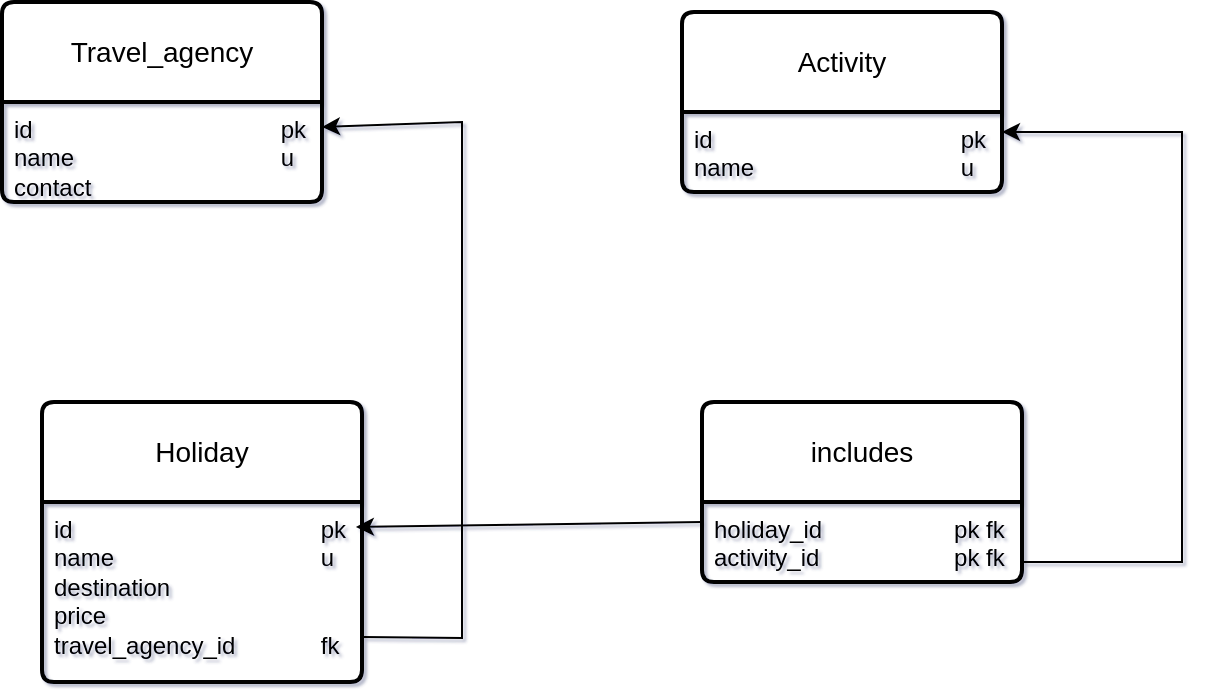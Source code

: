 <mxfile version="27.1.6" pages="2">
  <diagram name="Page-1" id="PozyXL4Kf75bEJNNd9oK">
    <mxGraphModel dx="946" dy="597" grid="0" gridSize="10" guides="1" tooltips="1" connect="1" arrows="1" fold="1" page="1" pageScale="1" pageWidth="850" pageHeight="1100" background="none" math="0" shadow="1">
      <root>
        <mxCell id="0" />
        <mxCell id="1" parent="0" />
        <mxCell id="RR_Y429svCnKg-pMf7cz-1" value="Travel_agency" style="swimlane;childLayout=stackLayout;horizontal=1;startSize=50;horizontalStack=0;rounded=1;fontSize=14;fontStyle=0;strokeWidth=2;resizeParent=0;resizeLast=1;shadow=0;dashed=0;align=center;arcSize=4;whiteSpace=wrap;html=1;" vertex="1" parent="1">
          <mxGeometry x="170" y="120" width="160" height="100" as="geometry" />
        </mxCell>
        <mxCell id="RR_Y429svCnKg-pMf7cz-2" value="id&amp;nbsp;&lt;span style=&quot;white-space: pre;&quot;&gt;&#x9;&lt;/span&gt;&lt;span style=&quot;white-space: pre;&quot;&gt;&#x9;&lt;/span&gt;&lt;span style=&quot;white-space: pre;&quot;&gt;&#x9;&lt;/span&gt;&lt;span style=&quot;white-space: pre;&quot;&gt;&#x9;&lt;span style=&quot;white-space: pre;&quot;&gt;&#x9;&lt;/span&gt;pk&lt;/span&gt;&lt;br&gt;name&amp;nbsp;&lt;span style=&quot;white-space: pre;&quot;&gt;&#x9;&lt;/span&gt;&lt;span style=&quot;white-space: pre;&quot;&gt;&#x9;&lt;/span&gt;&lt;span style=&quot;white-space: pre;&quot;&gt;&#x9;&lt;/span&gt;&lt;span style=&quot;white-space: pre;&quot;&gt;&#x9;&lt;/span&gt;u&lt;br&gt;contact" style="align=left;strokeColor=none;fillColor=none;spacingLeft=4;spacingRight=4;fontSize=12;verticalAlign=top;resizable=0;rotatable=0;part=1;html=1;whiteSpace=wrap;" vertex="1" parent="RR_Y429svCnKg-pMf7cz-1">
          <mxGeometry y="50" width="160" height="50" as="geometry" />
        </mxCell>
        <mxCell id="RR_Y429svCnKg-pMf7cz-27" style="edgeStyle=none;rounded=0;orthogonalLoop=1;jettySize=auto;html=1;exitX=1;exitY=0.25;exitDx=0;exitDy=0;" edge="1" parent="RR_Y429svCnKg-pMf7cz-1" source="RR_Y429svCnKg-pMf7cz-2" target="RR_Y429svCnKg-pMf7cz-2">
          <mxGeometry relative="1" as="geometry" />
        </mxCell>
        <mxCell id="RR_Y429svCnKg-pMf7cz-3" value="includes" style="swimlane;childLayout=stackLayout;horizontal=1;startSize=50;horizontalStack=0;rounded=1;fontSize=14;fontStyle=0;strokeWidth=2;resizeParent=0;resizeLast=1;shadow=0;dashed=0;align=center;arcSize=4;whiteSpace=wrap;html=1;" vertex="1" parent="1">
          <mxGeometry x="520" y="320" width="160" height="90" as="geometry" />
        </mxCell>
        <mxCell id="RR_Y429svCnKg-pMf7cz-4" value="holiday_id&lt;span style=&quot;white-space: pre;&quot;&gt;&#x9;&lt;/span&gt;&lt;span style=&quot;white-space: pre;&quot;&gt;&#x9;&lt;/span&gt;&amp;nbsp; &amp;nbsp; pk fk&lt;div&gt;&lt;div&gt;activity_id&lt;span style=&quot;white-space: pre;&quot;&gt;&#x9;&lt;/span&gt;&lt;span style=&quot;white-space: pre;&quot;&gt;&#x9;&lt;/span&gt;&amp;nbsp; &amp;nbsp; pk fk&lt;/div&gt;&lt;/div&gt;" style="align=left;strokeColor=none;fillColor=none;spacingLeft=4;spacingRight=4;fontSize=12;verticalAlign=top;resizable=0;rotatable=0;part=1;html=1;whiteSpace=wrap;" vertex="1" parent="RR_Y429svCnKg-pMf7cz-3">
          <mxGeometry y="50" width="160" height="40" as="geometry" />
        </mxCell>
        <mxCell id="RR_Y429svCnKg-pMf7cz-25" style="edgeStyle=none;rounded=0;orthogonalLoop=1;jettySize=auto;html=1;exitX=0.5;exitY=1;exitDx=0;exitDy=0;" edge="1" parent="RR_Y429svCnKg-pMf7cz-3" source="RR_Y429svCnKg-pMf7cz-4" target="RR_Y429svCnKg-pMf7cz-4">
          <mxGeometry relative="1" as="geometry" />
        </mxCell>
        <mxCell id="RR_Y429svCnKg-pMf7cz-5" value="Holiday" style="swimlane;childLayout=stackLayout;horizontal=1;startSize=50;horizontalStack=0;rounded=1;fontSize=14;fontStyle=0;strokeWidth=2;resizeParent=0;resizeLast=1;shadow=0;dashed=0;align=center;arcSize=4;whiteSpace=wrap;html=1;" vertex="1" parent="1">
          <mxGeometry x="190" y="320" width="160" height="140" as="geometry" />
        </mxCell>
        <mxCell id="RR_Y429svCnKg-pMf7cz-6" value="id&lt;span style=&quot;white-space: pre;&quot;&gt;&#x9;&lt;/span&gt;&lt;span style=&quot;white-space: pre;&quot;&gt;&#x9;&lt;/span&gt;&lt;span style=&quot;white-space: pre;&quot;&gt;&#x9;&lt;/span&gt;&lt;span style=&quot;white-space: pre;&quot;&gt;&#x9;&lt;/span&gt;&lt;span style=&quot;white-space: pre;&quot;&gt;&#x9;&lt;/span&gt;pk&lt;div&gt;name&amp;nbsp;&lt;span style=&quot;white-space: pre;&quot;&gt;&#x9;&lt;/span&gt;&lt;span style=&quot;white-space: pre;&quot;&gt;&#x9;&lt;/span&gt;&lt;span style=&quot;white-space: pre;&quot;&gt;&#x9;&lt;/span&gt;&lt;span style=&quot;white-space: pre;&quot;&gt;&#x9;&lt;/span&gt;u&lt;/div&gt;&lt;div&gt;destination&lt;/div&gt;&lt;div&gt;price&lt;/div&gt;&lt;div&gt;travel_agency_id&lt;span style=&quot;white-space: pre;&quot;&gt;&#x9;&lt;/span&gt;&lt;span style=&quot;white-space: pre;&quot;&gt;&#x9;&lt;/span&gt;fk&lt;/div&gt;" style="align=left;strokeColor=none;fillColor=none;spacingLeft=4;spacingRight=4;fontSize=12;verticalAlign=top;resizable=0;rotatable=0;part=1;html=1;whiteSpace=wrap;" vertex="1" parent="RR_Y429svCnKg-pMf7cz-5">
          <mxGeometry y="50" width="160" height="90" as="geometry" />
        </mxCell>
        <mxCell id="RR_Y429svCnKg-pMf7cz-7" value="Activity" style="swimlane;childLayout=stackLayout;horizontal=1;startSize=50;horizontalStack=0;rounded=1;fontSize=14;fontStyle=0;strokeWidth=2;resizeParent=0;resizeLast=1;shadow=0;dashed=0;align=center;arcSize=4;whiteSpace=wrap;html=1;" vertex="1" parent="1">
          <mxGeometry x="510" y="125" width="160" height="90" as="geometry" />
        </mxCell>
        <mxCell id="RR_Y429svCnKg-pMf7cz-8" value="id&lt;span style=&quot;white-space: pre;&quot;&gt;&#x9;&lt;/span&gt;&lt;span style=&quot;white-space: pre;&quot;&gt;&#x9;&lt;/span&gt;&lt;span style=&quot;white-space: pre;&quot;&gt;&#x9;&lt;/span&gt;&lt;span style=&quot;white-space: pre;&quot;&gt;&#x9;&lt;/span&gt;&lt;span style=&quot;white-space: pre;&quot;&gt;&#x9;&lt;/span&gt;pk&lt;div&gt;name&lt;span style=&quot;white-space: pre;&quot;&gt;&#x9;&lt;/span&gt;&lt;span style=&quot;white-space: pre;&quot;&gt;&#x9;&lt;/span&gt;&lt;span style=&quot;white-space: pre;&quot;&gt;&#x9;&lt;/span&gt;&lt;span style=&quot;white-space: pre;&quot;&gt;&#x9;&lt;/span&gt;u&lt;/div&gt;&lt;div&gt;&lt;br&gt;&lt;/div&gt;" style="align=left;strokeColor=none;fillColor=none;spacingLeft=4;spacingRight=4;fontSize=12;verticalAlign=top;resizable=0;rotatable=0;part=1;html=1;whiteSpace=wrap;" vertex="1" parent="RR_Y429svCnKg-pMf7cz-7">
          <mxGeometry y="50" width="160" height="40" as="geometry" />
        </mxCell>
        <mxCell id="RR_Y429svCnKg-pMf7cz-26" style="edgeStyle=none;rounded=0;orthogonalLoop=1;jettySize=auto;html=1;exitX=1;exitY=0.75;exitDx=0;exitDy=0;entryX=1;entryY=0.25;entryDx=0;entryDy=0;" edge="1" parent="1" source="RR_Y429svCnKg-pMf7cz-6" target="RR_Y429svCnKg-pMf7cz-2">
          <mxGeometry relative="1" as="geometry">
            <Array as="points">
              <mxPoint x="400" y="438" />
              <mxPoint x="400" y="180" />
            </Array>
          </mxGeometry>
        </mxCell>
        <mxCell id="RR_Y429svCnKg-pMf7cz-28" style="edgeStyle=none;rounded=0;orthogonalLoop=1;jettySize=auto;html=1;exitX=0;exitY=0.25;exitDx=0;exitDy=0;entryX=0.981;entryY=0.139;entryDx=0;entryDy=0;entryPerimeter=0;" edge="1" parent="1" source="RR_Y429svCnKg-pMf7cz-4" target="RR_Y429svCnKg-pMf7cz-6">
          <mxGeometry relative="1" as="geometry" />
        </mxCell>
        <mxCell id="RR_Y429svCnKg-pMf7cz-29" style="edgeStyle=none;rounded=0;orthogonalLoop=1;jettySize=auto;html=1;exitX=1;exitY=0.75;exitDx=0;exitDy=0;entryX=1;entryY=0.25;entryDx=0;entryDy=0;" edge="1" parent="1" source="RR_Y429svCnKg-pMf7cz-4" target="RR_Y429svCnKg-pMf7cz-8">
          <mxGeometry relative="1" as="geometry">
            <Array as="points">
              <mxPoint x="760" y="400" />
              <mxPoint x="760" y="185" />
            </Array>
          </mxGeometry>
        </mxCell>
      </root>
    </mxGraphModel>
  </diagram>
  <diagram id="0JnADb_ftG82s9eygLmm" name="Page-2">
    <mxGraphModel dx="1113" dy="702" grid="0" gridSize="10" guides="1" tooltips="1" connect="1" arrows="1" fold="1" page="1" pageScale="1" pageWidth="1100" pageHeight="850" background="none" math="0" shadow="0">
      <root>
        <mxCell id="0" />
        <mxCell id="1" parent="0" />
        <mxCell id="uSAuibyBn53Rk9vLUUWF-14" style="shape=connector;rounded=0;orthogonalLoop=1;jettySize=auto;html=1;exitX=0.655;exitY=-0.05;exitDx=0;exitDy=0;entryX=0.5;entryY=1;entryDx=0;entryDy=0;strokeColor=default;align=center;verticalAlign=middle;fontFamily=Helvetica;fontSize=11;fontColor=default;labelBackgroundColor=default;startFill=0;endArrow=none;exitPerimeter=0;" edge="1" parent="1" source="uSAuibyBn53Rk9vLUUWF-1" target="uSAuibyBn53Rk9vLUUWF-5">
          <mxGeometry relative="1" as="geometry" />
        </mxCell>
        <mxCell id="uSAuibyBn53Rk9vLUUWF-17" style="shape=connector;rounded=0;orthogonalLoop=1;jettySize=auto;html=1;exitX=0.175;exitY=0.013;exitDx=0;exitDy=0;entryX=0.5;entryY=1;entryDx=0;entryDy=0;strokeColor=default;align=center;verticalAlign=middle;fontFamily=Helvetica;fontSize=11;fontColor=default;labelBackgroundColor=default;startFill=0;endArrow=none;exitPerimeter=0;" edge="1" parent="1" source="uSAuibyBn53Rk9vLUUWF-1" target="uSAuibyBn53Rk9vLUUWF-6">
          <mxGeometry relative="1" as="geometry" />
        </mxCell>
        <mxCell id="uSAuibyBn53Rk9vLUUWF-18" style="shape=connector;rounded=0;orthogonalLoop=1;jettySize=auto;html=1;exitX=0;exitY=0.5;exitDx=0;exitDy=0;entryX=1;entryY=1;entryDx=0;entryDy=0;strokeColor=default;align=center;verticalAlign=middle;fontFamily=Helvetica;fontSize=11;fontColor=default;labelBackgroundColor=default;startFill=0;endArrow=none;" edge="1" parent="1" source="uSAuibyBn53Rk9vLUUWF-1" target="uSAuibyBn53Rk9vLUUWF-7">
          <mxGeometry relative="1" as="geometry" />
        </mxCell>
        <mxCell id="uSAuibyBn53Rk9vLUUWF-20" style="edgeStyle=none;shape=connector;rounded=0;orthogonalLoop=1;jettySize=auto;html=1;exitX=0;exitY=1;exitDx=0;exitDy=0;entryX=1;entryY=0;entryDx=0;entryDy=0;strokeColor=default;align=center;verticalAlign=middle;fontFamily=Helvetica;fontSize=11;fontColor=default;labelBackgroundColor=default;startFill=0;endArrow=none;" edge="1" parent="1" source="uSAuibyBn53Rk9vLUUWF-1" target="uSAuibyBn53Rk9vLUUWF-3">
          <mxGeometry relative="1" as="geometry" />
        </mxCell>
        <mxCell id="uSAuibyBn53Rk9vLUUWF-1" value="catering_services" style="whiteSpace=wrap;html=1;align=center;" vertex="1" parent="1">
          <mxGeometry x="140" y="210" width="100" height="40" as="geometry" />
        </mxCell>
        <mxCell id="uSAuibyBn53Rk9vLUUWF-3" value="specialization" style="ellipse;whiteSpace=wrap;html=1;align=center;" vertex="1" parent="1">
          <mxGeometry x="30" y="260" width="100" height="40" as="geometry" />
        </mxCell>
        <mxCell id="uSAuibyBn53Rk9vLUUWF-4" value="contact information" style="ellipse;whiteSpace=wrap;html=1;align=center;" vertex="1" parent="1">
          <mxGeometry x="160" y="300" width="100" height="40" as="geometry" />
        </mxCell>
        <mxCell id="uSAuibyBn53Rk9vLUUWF-5" value="location" style="ellipse;whiteSpace=wrap;html=1;align=center;" vertex="1" parent="1">
          <mxGeometry x="190" y="110" width="100" height="40" as="geometry" />
        </mxCell>
        <mxCell id="uSAuibyBn53Rk9vLUUWF-6" value="name" style="ellipse;whiteSpace=wrap;html=1;align=center;fontStyle=4;" vertex="1" parent="1">
          <mxGeometry x="60" y="120" width="100" height="40" as="geometry" />
        </mxCell>
        <mxCell id="uSAuibyBn53Rk9vLUUWF-7" value="id" style="ellipse;whiteSpace=wrap;html=1;align=center;fontStyle=4;" vertex="1" parent="1">
          <mxGeometry x="10" y="190" width="100" height="40" as="geometry" />
        </mxCell>
        <mxCell id="uSAuibyBn53Rk9vLUUWF-9" value="" style="endArrow=none;html=1;rounded=0;exitX=0.5;exitY=1;exitDx=0;exitDy=0;entryX=0.385;entryY=0.05;entryDx=0;entryDy=0;entryPerimeter=0;" edge="1" parent="1" source="uSAuibyBn53Rk9vLUUWF-1" target="uSAuibyBn53Rk9vLUUWF-4">
          <mxGeometry relative="1" as="geometry">
            <mxPoint x="350" y="310" as="sourcePoint" />
            <mxPoint x="510" y="310" as="targetPoint" />
          </mxGeometry>
        </mxCell>
        <mxCell id="uSAuibyBn53Rk9vLUUWF-45" style="shape=connector;rounded=0;orthogonalLoop=1;jettySize=auto;html=1;exitX=1;exitY=0.25;exitDx=0;exitDy=0;entryX=0;entryY=1;entryDx=0;entryDy=0;strokeColor=default;align=center;verticalAlign=middle;fontFamily=Helvetica;fontSize=11;fontColor=default;labelBackgroundColor=default;startFill=0;endArrow=none;" edge="1" parent="1" source="uSAuibyBn53Rk9vLUUWF-49" target="uSAuibyBn53Rk9vLUUWF-52">
          <mxGeometry relative="1" as="geometry" />
        </mxCell>
        <mxCell id="uSAuibyBn53Rk9vLUUWF-46" style="shape=connector;rounded=0;orthogonalLoop=1;jettySize=auto;html=1;exitX=0.5;exitY=0;exitDx=0;exitDy=0;entryX=0.5;entryY=1;entryDx=0;entryDy=0;strokeColor=default;align=center;verticalAlign=middle;fontFamily=Helvetica;fontSize=11;fontColor=default;labelBackgroundColor=default;startFill=0;endArrow=none;" edge="1" parent="1" source="uSAuibyBn53Rk9vLUUWF-49">
          <mxGeometry relative="1" as="geometry">
            <mxPoint x="530" y="120.0" as="targetPoint" />
          </mxGeometry>
        </mxCell>
        <mxCell id="uSAuibyBn53Rk9vLUUWF-47" style="shape=connector;rounded=0;orthogonalLoop=1;jettySize=auto;html=1;exitX=0;exitY=0;exitDx=0;exitDy=0;entryX=0.515;entryY=0.838;entryDx=0;entryDy=0;strokeColor=default;align=center;verticalAlign=middle;fontFamily=Helvetica;fontSize=11;fontColor=default;labelBackgroundColor=default;startFill=0;endArrow=none;entryPerimeter=0;" edge="1" parent="1" source="uSAuibyBn53Rk9vLUUWF-49" target="uSAuibyBn53Rk9vLUUWF-54">
          <mxGeometry relative="1" as="geometry">
            <mxPoint x="510.355" y="204.142" as="targetPoint" />
          </mxGeometry>
        </mxCell>
        <mxCell id="uSAuibyBn53Rk9vLUUWF-48" style="edgeStyle=none;shape=connector;rounded=0;orthogonalLoop=1;jettySize=auto;html=1;exitX=0.25;exitY=1;exitDx=0;exitDy=0;entryX=0.5;entryY=0;entryDx=0;entryDy=0;strokeColor=default;align=center;verticalAlign=middle;fontFamily=Helvetica;fontSize=11;fontColor=default;labelBackgroundColor=default;startFill=0;endArrow=none;" edge="1" parent="1" source="uSAuibyBn53Rk9vLUUWF-49" target="uSAuibyBn53Rk9vLUUWF-50">
          <mxGeometry relative="1" as="geometry">
            <mxPoint x="510.355" y="265.858" as="targetPoint" />
          </mxGeometry>
        </mxCell>
        <mxCell id="uSAuibyBn53Rk9vLUUWF-99" style="edgeStyle=none;shape=connector;rounded=0;orthogonalLoop=1;jettySize=auto;html=1;exitX=0.75;exitY=1;exitDx=0;exitDy=0;strokeColor=default;align=center;verticalAlign=middle;fontFamily=Helvetica;fontSize=11;fontColor=default;labelBackgroundColor=default;startFill=0;endArrow=none;" edge="1" parent="1" source="uSAuibyBn53Rk9vLUUWF-49" target="uSAuibyBn53Rk9vLUUWF-98">
          <mxGeometry relative="1" as="geometry" />
        </mxCell>
        <mxCell id="uSAuibyBn53Rk9vLUUWF-49" value="banquets" style="whiteSpace=wrap;html=1;align=center;" vertex="1" parent="1">
          <mxGeometry x="470" y="210" width="100" height="40" as="geometry" />
        </mxCell>
        <mxCell id="uSAuibyBn53Rk9vLUUWF-50" value="time" style="ellipse;whiteSpace=wrap;html=1;align=center;" vertex="1" parent="1">
          <mxGeometry x="325" y="290" width="100" height="40" as="geometry" />
        </mxCell>
        <mxCell id="uSAuibyBn53Rk9vLUUWF-51" value="contact person" style="ellipse;whiteSpace=wrap;html=1;align=center;" vertex="1" parent="1">
          <mxGeometry x="441" y="340" width="100" height="40" as="geometry" />
        </mxCell>
        <mxCell id="uSAuibyBn53Rk9vLUUWF-52" value="location" style="ellipse;whiteSpace=wrap;html=1;align=center;" vertex="1" parent="1">
          <mxGeometry x="560" y="140" width="100" height="40" as="geometry" />
        </mxCell>
        <mxCell id="uSAuibyBn53Rk9vLUUWF-54" value="id" style="ellipse;whiteSpace=wrap;html=1;align=center;fontStyle=4;" vertex="1" parent="1">
          <mxGeometry x="370" y="140" width="100" height="40" as="geometry" />
        </mxCell>
        <mxCell id="uSAuibyBn53Rk9vLUUWF-55" value="" style="endArrow=none;html=1;rounded=0;exitX=0.5;exitY=1;exitDx=0;exitDy=0;entryX=0.385;entryY=0.05;entryDx=0;entryDy=0;entryPerimeter=0;" edge="1" parent="1" source="uSAuibyBn53Rk9vLUUWF-49" target="uSAuibyBn53Rk9vLUUWF-51">
          <mxGeometry relative="1" as="geometry">
            <mxPoint x="745" y="310" as="sourcePoint" />
            <mxPoint x="905" y="310" as="targetPoint" />
          </mxGeometry>
        </mxCell>
        <mxCell id="uSAuibyBn53Rk9vLUUWF-56" value="organize" style="shape=rhombus;perimeter=rhombusPerimeter;whiteSpace=wrap;html=1;align=center;fontFamily=Helvetica;fontSize=11;fontColor=default;labelBackgroundColor=default;" vertex="1" parent="1">
          <mxGeometry x="280" y="200" width="120" height="60" as="geometry" />
        </mxCell>
        <mxCell id="uSAuibyBn53Rk9vLUUWF-58" value="" style="endArrow=none;html=1;rounded=0;strokeColor=default;align=center;verticalAlign=middle;fontFamily=Helvetica;fontSize=11;fontColor=default;labelBackgroundColor=default;entryX=0;entryY=0.5;entryDx=0;entryDy=0;" edge="1" parent="1" target="uSAuibyBn53Rk9vLUUWF-56">
          <mxGeometry relative="1" as="geometry">
            <mxPoint x="240" y="230" as="sourcePoint" />
            <mxPoint x="390" y="230" as="targetPoint" />
          </mxGeometry>
        </mxCell>
        <mxCell id="uSAuibyBn53Rk9vLUUWF-59" value="1" style="resizable=0;html=1;whiteSpace=wrap;align=right;verticalAlign=bottom;fontFamily=Helvetica;fontSize=11;fontColor=default;labelBackgroundColor=default;" connectable="0" vertex="1" parent="uSAuibyBn53Rk9vLUUWF-58">
          <mxGeometry x="1" relative="1" as="geometry" />
        </mxCell>
        <mxCell id="uSAuibyBn53Rk9vLUUWF-64" value="" style="shape=link;html=1;rounded=0;strokeColor=default;align=center;verticalAlign=middle;fontFamily=Helvetica;fontSize=11;fontColor=default;labelBackgroundColor=default;startFill=0;endArrow=none;exitX=0;exitY=0.5;exitDx=0;exitDy=0;entryX=1;entryY=0.5;entryDx=0;entryDy=0;" edge="1" parent="1" source="uSAuibyBn53Rk9vLUUWF-49" target="uSAuibyBn53Rk9vLUUWF-56">
          <mxGeometry relative="1" as="geometry">
            <mxPoint x="350" y="310" as="sourcePoint" />
            <mxPoint x="400" y="198" as="targetPoint" />
          </mxGeometry>
        </mxCell>
        <mxCell id="uSAuibyBn53Rk9vLUUWF-65" value="N" style="resizable=0;html=1;whiteSpace=wrap;align=right;verticalAlign=bottom;fontFamily=Helvetica;fontSize=11;fontColor=default;labelBackgroundColor=default;" connectable="0" vertex="1" parent="uSAuibyBn53Rk9vLUUWF-64">
          <mxGeometry x="1" relative="1" as="geometry">
            <mxPoint x="14" y="-5" as="offset" />
          </mxGeometry>
        </mxCell>
        <mxCell id="uSAuibyBn53Rk9vLUUWF-66" style="shape=connector;rounded=0;orthogonalLoop=1;jettySize=auto;html=1;exitX=1;exitY=0.25;exitDx=0;exitDy=0;entryX=0;entryY=1;entryDx=0;entryDy=0;strokeColor=default;align=center;verticalAlign=middle;fontFamily=Helvetica;fontSize=11;fontColor=default;labelBackgroundColor=default;startFill=0;endArrow=none;" edge="1" parent="1" source="uSAuibyBn53Rk9vLUUWF-70" target="uSAuibyBn53Rk9vLUUWF-73">
          <mxGeometry relative="1" as="geometry" />
        </mxCell>
        <mxCell id="uSAuibyBn53Rk9vLUUWF-67" style="shape=connector;rounded=0;orthogonalLoop=1;jettySize=auto;html=1;exitX=0.5;exitY=0;exitDx=0;exitDy=0;entryX=0.5;entryY=1;entryDx=0;entryDy=0;strokeColor=default;align=center;verticalAlign=middle;fontFamily=Helvetica;fontSize=11;fontColor=default;labelBackgroundColor=default;startFill=0;endArrow=none;" edge="1" parent="1" source="uSAuibyBn53Rk9vLUUWF-70" target="uSAuibyBn53Rk9vLUUWF-74">
          <mxGeometry relative="1" as="geometry" />
        </mxCell>
        <mxCell id="uSAuibyBn53Rk9vLUUWF-68" style="shape=connector;rounded=0;orthogonalLoop=1;jettySize=auto;html=1;exitX=0.5;exitY=1;exitDx=0;exitDy=0;entryX=0.5;entryY=0;entryDx=0;entryDy=0;strokeColor=default;align=center;verticalAlign=middle;fontFamily=Helvetica;fontSize=11;fontColor=default;labelBackgroundColor=default;startFill=0;endArrow=none;" edge="1" parent="1" source="uSAuibyBn53Rk9vLUUWF-70" target="uSAuibyBn53Rk9vLUUWF-75">
          <mxGeometry relative="1" as="geometry" />
        </mxCell>
        <mxCell id="uSAuibyBn53Rk9vLUUWF-69" style="edgeStyle=none;shape=connector;rounded=0;orthogonalLoop=1;jettySize=auto;html=1;exitX=1;exitY=0.75;exitDx=0;exitDy=0;entryX=0.5;entryY=0;entryDx=0;entryDy=0;strokeColor=default;align=center;verticalAlign=middle;fontFamily=Helvetica;fontSize=11;fontColor=default;labelBackgroundColor=default;startFill=0;endArrow=none;" edge="1" parent="1" source="uSAuibyBn53Rk9vLUUWF-70" target="uSAuibyBn53Rk9vLUUWF-71">
          <mxGeometry relative="1" as="geometry" />
        </mxCell>
        <mxCell id="uSAuibyBn53Rk9vLUUWF-70" value="menus" style="whiteSpace=wrap;html=1;align=center;" vertex="1" parent="1">
          <mxGeometry x="860" y="210" width="100" height="40" as="geometry" />
        </mxCell>
        <mxCell id="uSAuibyBn53Rk9vLUUWF-71" value="price per person" style="ellipse;whiteSpace=wrap;html=1;align=center;" vertex="1" parent="1">
          <mxGeometry x="960" y="260" width="100" height="40" as="geometry" />
        </mxCell>
        <mxCell id="uSAuibyBn53Rk9vLUUWF-73" value="description" style="ellipse;whiteSpace=wrap;html=1;align=center;" vertex="1" parent="1">
          <mxGeometry x="970" y="170" width="100" height="40" as="geometry" />
        </mxCell>
        <mxCell id="uSAuibyBn53Rk9vLUUWF-74" value="name" style="ellipse;whiteSpace=wrap;html=1;align=center;fontStyle=4;" vertex="1" parent="1">
          <mxGeometry x="820" y="140" width="100" height="40" as="geometry" />
        </mxCell>
        <mxCell id="uSAuibyBn53Rk9vLUUWF-75" value="id" style="ellipse;whiteSpace=wrap;html=1;align=center;fontStyle=4;" vertex="1" parent="1">
          <mxGeometry x="820" y="290" width="100" height="40" as="geometry" />
        </mxCell>
        <mxCell id="uSAuibyBn53Rk9vLUUWF-93" style="edgeStyle=none;shape=connector;rounded=0;orthogonalLoop=1;jettySize=auto;html=1;exitX=0.5;exitY=0;exitDx=0;exitDy=0;entryX=0.5;entryY=1;entryDx=0;entryDy=0;strokeColor=default;align=center;verticalAlign=middle;fontFamily=Helvetica;fontSize=11;fontColor=default;labelBackgroundColor=default;startFill=0;endArrow=none;" edge="1" parent="1" source="uSAuibyBn53Rk9vLUUWF-77" target="uSAuibyBn53Rk9vLUUWF-91">
          <mxGeometry relative="1" as="geometry" />
        </mxCell>
        <mxCell id="uSAuibyBn53Rk9vLUUWF-94" style="edgeStyle=none;shape=connector;rounded=0;orthogonalLoop=1;jettySize=auto;html=1;exitX=0.5;exitY=1;exitDx=0;exitDy=0;entryX=0.5;entryY=0;entryDx=0;entryDy=0;strokeColor=default;align=center;verticalAlign=middle;fontFamily=Helvetica;fontSize=11;fontColor=default;labelBackgroundColor=default;startFill=0;endArrow=none;" edge="1" parent="1" source="uSAuibyBn53Rk9vLUUWF-77" target="uSAuibyBn53Rk9vLUUWF-89">
          <mxGeometry relative="1" as="geometry" />
        </mxCell>
        <mxCell id="uSAuibyBn53Rk9vLUUWF-77" value="order" style="shape=rhombus;perimeter=rhombusPerimeter;whiteSpace=wrap;html=1;align=center;fontFamily=Helvetica;fontSize=11;fontColor=default;labelBackgroundColor=default;" vertex="1" parent="1">
          <mxGeometry x="670" y="200" width="110" height="60" as="geometry" />
        </mxCell>
        <mxCell id="uSAuibyBn53Rk9vLUUWF-81" value="" style="shape=link;html=1;rounded=0;strokeColor=default;align=center;verticalAlign=middle;fontFamily=Helvetica;fontSize=11;fontColor=default;labelBackgroundColor=default;startFill=0;endArrow=none;entryX=1;entryY=0.5;entryDx=0;entryDy=0;exitX=0;exitY=0.5;exitDx=0;exitDy=0;" edge="1" parent="1" source="uSAuibyBn53Rk9vLUUWF-77" target="uSAuibyBn53Rk9vLUUWF-49">
          <mxGeometry relative="1" as="geometry">
            <mxPoint x="640" y="220" as="sourcePoint" />
            <mxPoint x="600" y="240" as="targetPoint" />
          </mxGeometry>
        </mxCell>
        <mxCell id="uSAuibyBn53Rk9vLUUWF-82" value="M" style="resizable=0;html=1;whiteSpace=wrap;align=left;verticalAlign=bottom;fontFamily=Helvetica;fontSize=11;fontColor=default;labelBackgroundColor=default;" connectable="0" vertex="1" parent="uSAuibyBn53Rk9vLUUWF-81">
          <mxGeometry x="-1" relative="1" as="geometry">
            <mxPoint x="-20" as="offset" />
          </mxGeometry>
        </mxCell>
        <mxCell id="uSAuibyBn53Rk9vLUUWF-83" value="" style="resizable=0;html=1;whiteSpace=wrap;align=right;verticalAlign=bottom;fontFamily=Helvetica;fontSize=11;fontColor=default;labelBackgroundColor=default;" connectable="0" vertex="1" parent="uSAuibyBn53Rk9vLUUWF-81">
          <mxGeometry x="1" relative="1" as="geometry" />
        </mxCell>
        <mxCell id="uSAuibyBn53Rk9vLUUWF-87" value="" style="endArrow=none;html=1;rounded=0;strokeColor=default;align=center;verticalAlign=middle;fontFamily=Helvetica;fontSize=11;fontColor=default;labelBackgroundColor=default;entryX=1;entryY=0.5;entryDx=0;entryDy=0;exitX=0;exitY=0.5;exitDx=0;exitDy=0;" edge="1" parent="1" source="uSAuibyBn53Rk9vLUUWF-70" target="uSAuibyBn53Rk9vLUUWF-77">
          <mxGeometry relative="1" as="geometry">
            <mxPoint x="490" y="310" as="sourcePoint" />
            <mxPoint x="650" y="310" as="targetPoint" />
          </mxGeometry>
        </mxCell>
        <mxCell id="uSAuibyBn53Rk9vLUUWF-88" value="N" style="resizable=0;html=1;whiteSpace=wrap;align=right;verticalAlign=bottom;fontFamily=Helvetica;fontSize=11;fontColor=default;labelBackgroundColor=default;" connectable="0" vertex="1" parent="uSAuibyBn53Rk9vLUUWF-87">
          <mxGeometry x="1" relative="1" as="geometry">
            <mxPoint x="17" as="offset" />
          </mxGeometry>
        </mxCell>
        <mxCell id="uSAuibyBn53Rk9vLUUWF-89" value="date of payment" style="ellipse;whiteSpace=wrap;html=1;align=center;fontFamily=Helvetica;fontSize=11;fontColor=default;labelBackgroundColor=default;" vertex="1" parent="1">
          <mxGeometry x="685" y="319" width="100" height="40" as="geometry" />
        </mxCell>
        <mxCell id="uSAuibyBn53Rk9vLUUWF-91" value="number of&amp;nbsp;&lt;div&gt;ordered people&lt;/div&gt;" style="ellipse;whiteSpace=wrap;html=1;align=center;fontFamily=Helvetica;fontSize=11;fontColor=default;labelBackgroundColor=default;" vertex="1" parent="1">
          <mxGeometry x="680" y="90" width="100" height="40" as="geometry" />
        </mxCell>
        <mxCell id="uSAuibyBn53Rk9vLUUWF-95" value="name" style="ellipse;whiteSpace=wrap;html=1;align=center;fontFamily=Helvetica;fontSize=11;fontColor=default;labelBackgroundColor=default;" vertex="1" parent="1">
          <mxGeometry x="483" y="85" width="100" height="40" as="geometry" />
        </mxCell>
        <mxCell id="uSAuibyBn53Rk9vLUUWF-98" value="total persons ordered" style="ellipse;whiteSpace=wrap;html=1;align=center;dashed=1;fontFamily=Helvetica;fontSize=11;fontColor=default;labelBackgroundColor=default;" vertex="1" parent="1">
          <mxGeometry x="547" y="291" width="100" height="46" as="geometry" />
        </mxCell>
      </root>
    </mxGraphModel>
  </diagram>
</mxfile>
